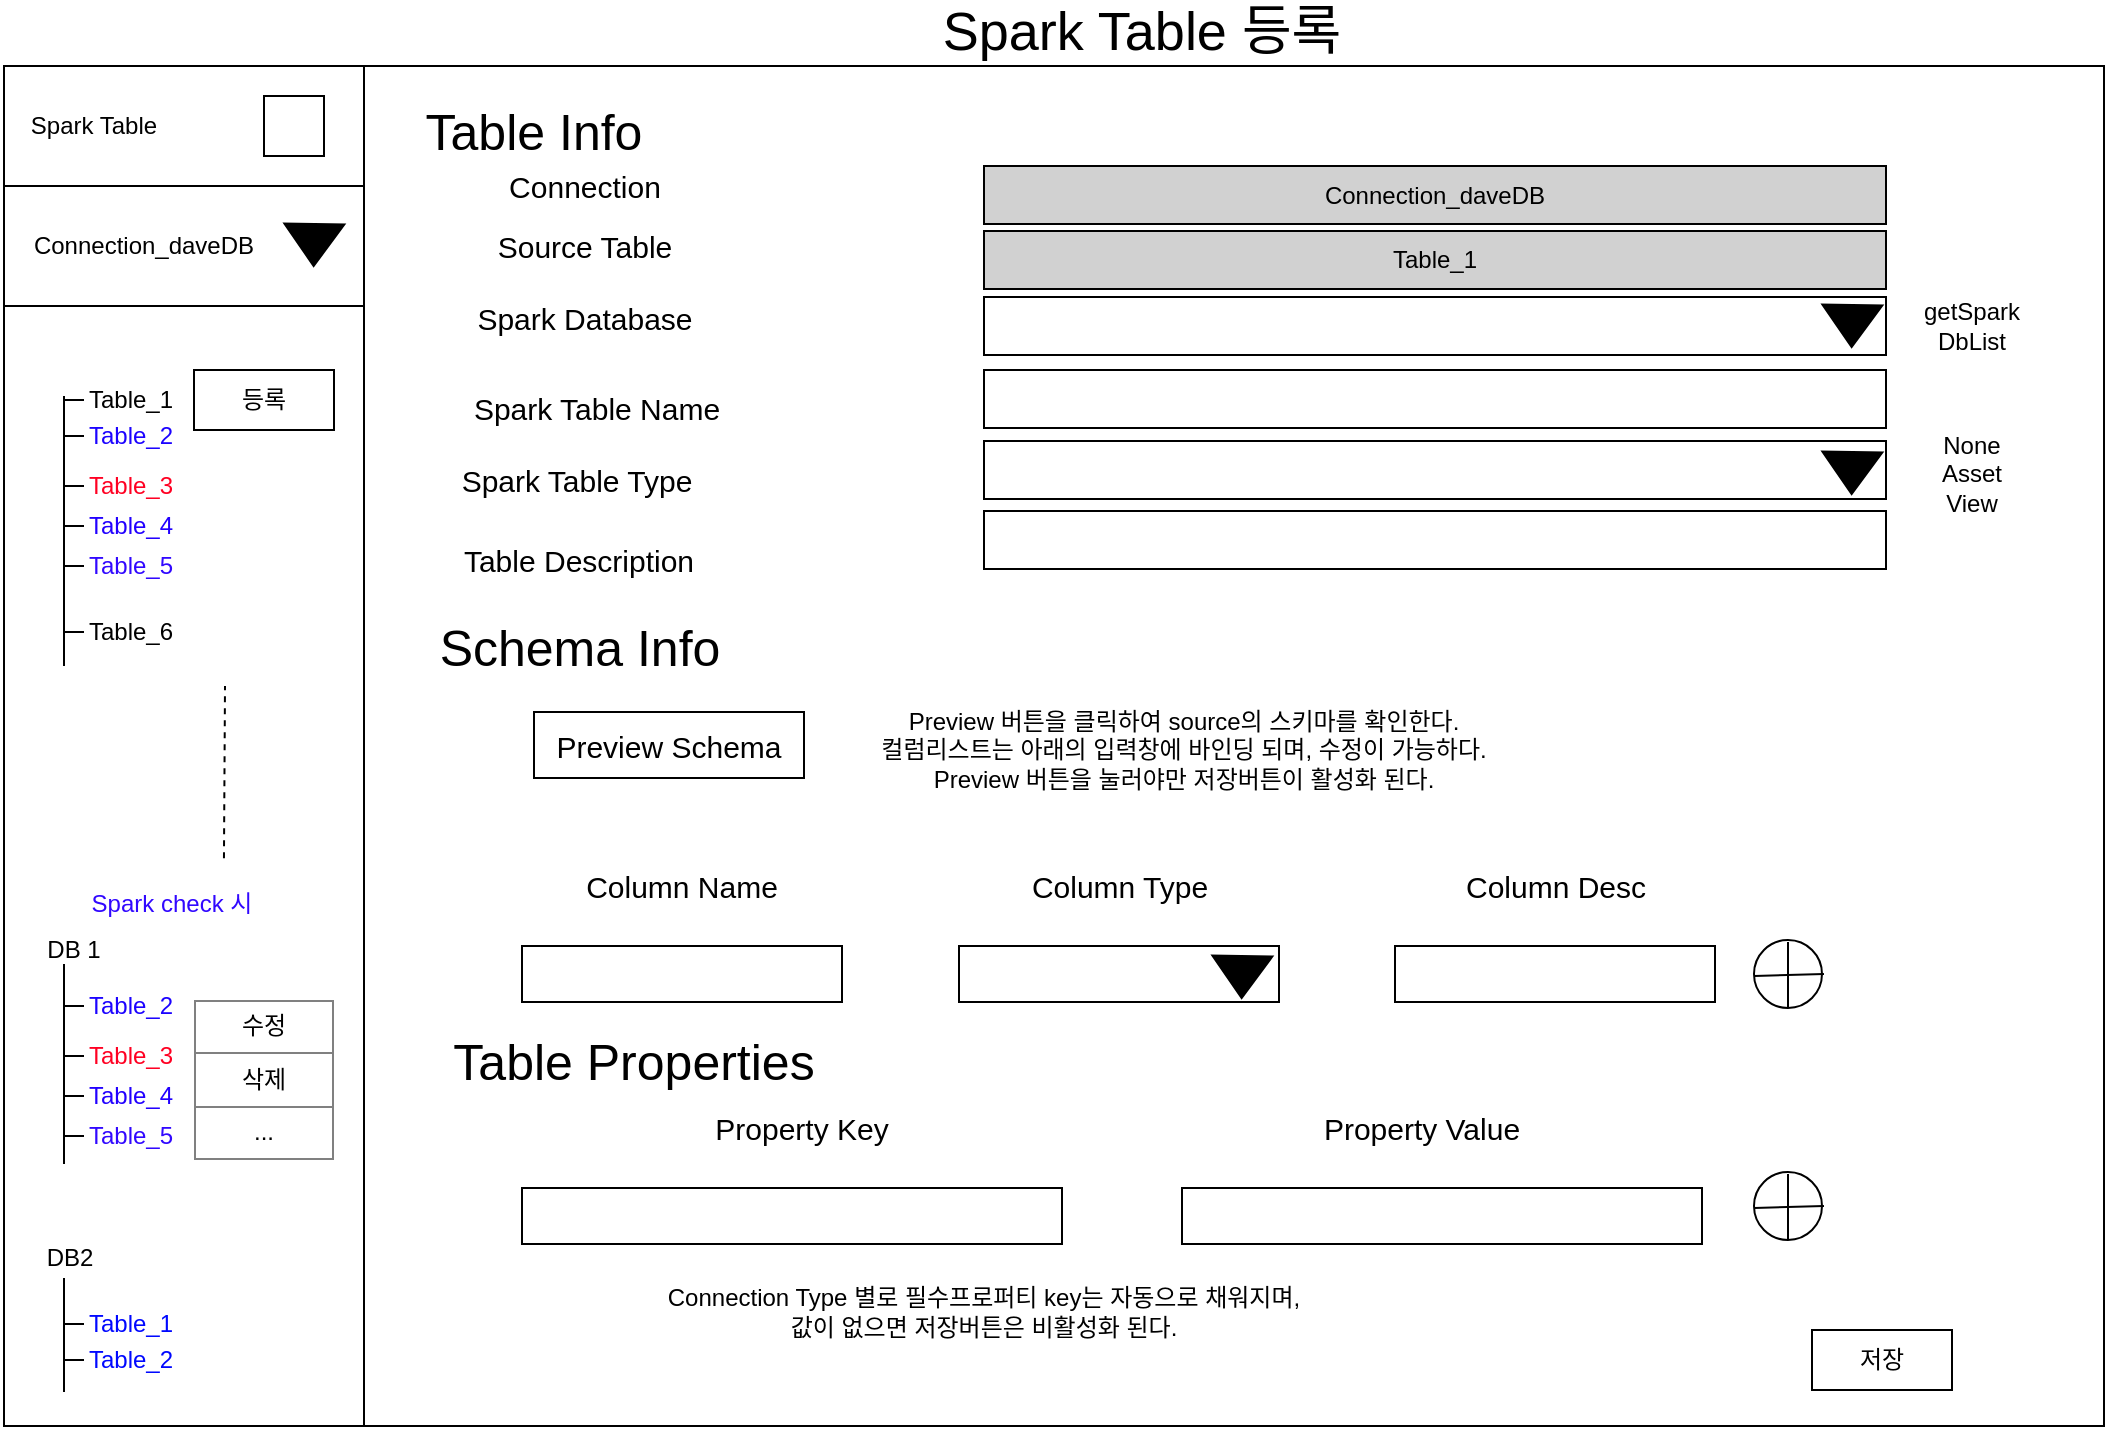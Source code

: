 <mxfile version="11.0.8" type="github"><diagram id="VcOEksBGsvSi2wuD_pa8" name="페이지-1"><mxGraphModel dx="1673" dy="873" grid="1" gridSize="10" guides="1" tooltips="1" connect="1" arrows="1" fold="1" page="1" pageScale="1" pageWidth="1169" pageHeight="827" math="0" shadow="0"><root><mxCell id="0"/><mxCell id="1" parent="0"/><mxCell id="sy0kYTsCmBCCShmFYFWe-44" value="" style="rounded=0;whiteSpace=wrap;html=1;fillColor=#FFFFFF;" parent="1" vertex="1"><mxGeometry x="241" y="57" width="870" height="680" as="geometry"/></mxCell><mxCell id="sy0kYTsCmBCCShmFYFWe-46" value="&lt;font style=&quot;font-size: 25px&quot;&gt;Table Info&lt;/font&gt;" style="text;html=1;strokeColor=none;fillColor=none;align=center;verticalAlign=middle;whiteSpace=wrap;rounded=0;" parent="1" vertex="1"><mxGeometry x="261" y="78.5" width="130" height="20" as="geometry"/></mxCell><mxCell id="sy0kYTsCmBCCShmFYFWe-47" value="&lt;font style=&quot;font-size: 25px&quot;&gt;Schema Info&lt;/font&gt;" style="text;html=1;strokeColor=none;fillColor=none;align=center;verticalAlign=middle;whiteSpace=wrap;rounded=0;" parent="1" vertex="1"><mxGeometry x="263.5" y="337" width="170" height="20" as="geometry"/></mxCell><mxCell id="sy0kYTsCmBCCShmFYFWe-48" value="Spark Table Name" style="text;html=1;strokeColor=none;fillColor=none;align=center;verticalAlign=middle;whiteSpace=wrap;rounded=0;fontSize=15;" parent="1" vertex="1"><mxGeometry x="274" y="218" width="167" height="20" as="geometry"/></mxCell><mxCell id="sy0kYTsCmBCCShmFYFWe-49" value="Table Description" style="text;html=1;strokeColor=none;fillColor=none;align=center;verticalAlign=middle;whiteSpace=wrap;rounded=0;fontSize=15;" parent="1" vertex="1"><mxGeometry x="266" y="294" width="165" height="20" as="geometry"/></mxCell><mxCell id="sy0kYTsCmBCCShmFYFWe-50" value="Spark Database" style="text;html=1;strokeColor=none;fillColor=none;align=center;verticalAlign=middle;whiteSpace=wrap;rounded=0;fontSize=15;" parent="1" vertex="1"><mxGeometry x="273.5" y="172.5" width="155" height="20" as="geometry"/></mxCell><mxCell id="sy0kYTsCmBCCShmFYFWe-51" value="Spark Table Type" style="text;html=1;strokeColor=none;fillColor=none;align=center;verticalAlign=middle;whiteSpace=wrap;rounded=0;fontSize=15;" parent="1" vertex="1"><mxGeometry x="274" y="254" width="147" height="20" as="geometry"/></mxCell><mxCell id="sy0kYTsCmBCCShmFYFWe-52" value="" style="rounded=0;whiteSpace=wrap;html=1;fillColor=#FFFFFF;" parent="1" vertex="1"><mxGeometry x="551" y="172.5" width="451" height="29" as="geometry"/></mxCell><mxCell id="sy0kYTsCmBCCShmFYFWe-53" value="" style="rounded=0;whiteSpace=wrap;html=1;fillColor=#FFFFFF;" parent="1" vertex="1"><mxGeometry x="551" y="209" width="451" height="29" as="geometry"/></mxCell><mxCell id="sy0kYTsCmBCCShmFYFWe-54" value="" style="rounded=0;whiteSpace=wrap;html=1;fillColor=#FFFFFF;" parent="1" vertex="1"><mxGeometry x="551" y="244.5" width="451" height="29" as="geometry"/></mxCell><mxCell id="sy0kYTsCmBCCShmFYFWe-55" value="" style="rounded=0;whiteSpace=wrap;html=1;fillColor=#FFFFFF;" parent="1" vertex="1"><mxGeometry x="551" y="279.5" width="451" height="29" as="geometry"/></mxCell><mxCell id="sy0kYTsCmBCCShmFYFWe-64" value="Spark Table 등록" style="text;html=1;strokeColor=none;fillColor=none;align=center;verticalAlign=middle;whiteSpace=wrap;rounded=0;fontSize=27;" parent="1" vertex="1"><mxGeometry x="270" y="30" width="720" height="20" as="geometry"/></mxCell><mxCell id="-uVNBVg0Fbe6H2lNlG3F-1" value="" style="rounded=0;whiteSpace=wrap;html=1;" vertex="1" parent="1"><mxGeometry x="61" y="177" width="180" height="560" as="geometry"/></mxCell><mxCell id="-uVNBVg0Fbe6H2lNlG3F-2" value="" style="rounded=0;whiteSpace=wrap;html=1;" vertex="1" parent="1"><mxGeometry x="61" y="117" width="180" height="60" as="geometry"/></mxCell><mxCell id="-uVNBVg0Fbe6H2lNlG3F-3" value="" style="verticalLabelPosition=bottom;verticalAlign=top;html=1;shape=mxgraph.basic.acute_triangle;dx=0.5;rotation=-179;fillColor=#000000;" vertex="1" parent="1"><mxGeometry x="201" y="136" width="30" height="21" as="geometry"/></mxCell><mxCell id="-uVNBVg0Fbe6H2lNlG3F-4" value="Connection_daveDB" style="text;html=1;strokeColor=none;fillColor=none;align=center;verticalAlign=middle;whiteSpace=wrap;rounded=0;" vertex="1" parent="1"><mxGeometry x="71" y="137" width="120" height="20" as="geometry"/></mxCell><mxCell id="-uVNBVg0Fbe6H2lNlG3F-5" value="" style="rounded=0;whiteSpace=wrap;html=1;" vertex="1" parent="1"><mxGeometry x="61" y="57" width="180" height="60" as="geometry"/></mxCell><mxCell id="-uVNBVg0Fbe6H2lNlG3F-6" value="Spark Table" style="text;html=1;strokeColor=none;fillColor=none;align=center;verticalAlign=middle;whiteSpace=wrap;rounded=0;" vertex="1" parent="1"><mxGeometry x="71" y="77" width="70" height="20" as="geometry"/></mxCell><mxCell id="-uVNBVg0Fbe6H2lNlG3F-7" value="" style="verticalLabelPosition=bottom;verticalAlign=top;html=1;shape=mxgraph.basic.rect;fillColor=#ffffff;fillColor2=none;strokeColor=#000000;strokeWidth=1;size=20;indent=5;" vertex="1" parent="1"><mxGeometry x="191" y="72" width="30" height="30" as="geometry"/></mxCell><mxCell id="-uVNBVg0Fbe6H2lNlG3F-8" value="" style="endArrow=none;html=1;" edge="1" parent="1"><mxGeometry width="50" height="50" relative="1" as="geometry"><mxPoint x="91" y="357" as="sourcePoint"/><mxPoint x="91" y="222" as="targetPoint"/></mxGeometry></mxCell><mxCell id="-uVNBVg0Fbe6H2lNlG3F-9" value="Table_1" style="text;html=1;strokeColor=none;fillColor=none;align=center;verticalAlign=middle;whiteSpace=wrap;rounded=0;" vertex="1" parent="1"><mxGeometry x="76.5" y="214" width="95" height="20" as="geometry"/></mxCell><mxCell id="-uVNBVg0Fbe6H2lNlG3F-10" value="" style="endArrow=none;html=1;" edge="1" parent="1"><mxGeometry width="50" height="50" relative="1" as="geometry"><mxPoint x="91" y="224" as="sourcePoint"/><mxPoint x="101" y="224" as="targetPoint"/></mxGeometry></mxCell><mxCell id="-uVNBVg0Fbe6H2lNlG3F-11" value="" style="endArrow=none;dashed=1;html=1;exitX=0.611;exitY=0.493;exitDx=0;exitDy=0;exitPerimeter=0;" edge="1" parent="1" source="-uVNBVg0Fbe6H2lNlG3F-1"><mxGeometry width="50" height="50" relative="1" as="geometry"><mxPoint x="121.5" y="417" as="sourcePoint"/><mxPoint x="171.5" y="367" as="targetPoint"/></mxGeometry></mxCell><mxCell id="-uVNBVg0Fbe6H2lNlG3F-12" value="등록" style="rounded=0;whiteSpace=wrap;html=1;fillColor=#FFFFFF;" vertex="1" parent="1"><mxGeometry x="156" y="209" width="70" height="30" as="geometry"/></mxCell><mxCell id="-uVNBVg0Fbe6H2lNlG3F-13" value="&lt;table border=&quot;1&quot; width=&quot;100%&quot; cellpadding=&quot;4&quot; style=&quot;width: 100% ; height: 100% ; border-collapse: collapse&quot;&gt;&lt;tbody&gt;&lt;tr&gt;&lt;th align=&quot;center&quot;&gt;&lt;span style=&quot;font-weight: normal&quot;&gt;수정&lt;/span&gt;&lt;/th&gt;&lt;/tr&gt;&lt;tr&gt;&lt;td align=&quot;center&quot;&gt;삭제&lt;/td&gt;&lt;/tr&gt;&lt;tr&gt;&lt;td align=&quot;center&quot;&gt;...&lt;/td&gt;&lt;/tr&gt;&lt;/tbody&gt;&lt;/table&gt;" style="text;html=1;strokeColor=none;fillColor=#FFFFFF;overflow=fill;" vertex="1" parent="1"><mxGeometry x="156" y="523.5" width="70" height="80" as="geometry"/></mxCell><mxCell id="-uVNBVg0Fbe6H2lNlG3F-14" value="" style="endArrow=none;html=1;" edge="1" parent="1"><mxGeometry width="50" height="50" relative="1" as="geometry"><mxPoint x="91" y="242" as="sourcePoint"/><mxPoint x="101" y="242" as="targetPoint"/></mxGeometry></mxCell><mxCell id="-uVNBVg0Fbe6H2lNlG3F-15" value="Table_2" style="text;html=1;strokeColor=none;fillColor=none;align=center;verticalAlign=middle;whiteSpace=wrap;rounded=0;fontColor=#1C03FF;" vertex="1" parent="1"><mxGeometry x="76.5" y="232" width="95" height="20" as="geometry"/></mxCell><mxCell id="-uVNBVg0Fbe6H2lNlG3F-16" value="" style="endArrow=none;html=1;" edge="1" parent="1"><mxGeometry width="50" height="50" relative="1" as="geometry"><mxPoint x="91" y="267" as="sourcePoint"/><mxPoint x="101" y="267" as="targetPoint"/></mxGeometry></mxCell><mxCell id="-uVNBVg0Fbe6H2lNlG3F-17" value="Table_3" style="text;html=1;strokeColor=none;fillColor=none;align=center;verticalAlign=middle;whiteSpace=wrap;rounded=0;fontColor=#FF0022;" vertex="1" parent="1"><mxGeometry x="76.5" y="257" width="95" height="20" as="geometry"/></mxCell><mxCell id="-uVNBVg0Fbe6H2lNlG3F-18" value="" style="endArrow=none;html=1;" edge="1" parent="1"><mxGeometry width="50" height="50" relative="1" as="geometry"><mxPoint x="91" y="287" as="sourcePoint"/><mxPoint x="101" y="287" as="targetPoint"/></mxGeometry></mxCell><mxCell id="-uVNBVg0Fbe6H2lNlG3F-19" value="Table_4" style="text;html=1;strokeColor=none;fillColor=none;align=center;verticalAlign=middle;whiteSpace=wrap;rounded=0;fontColor=#2200FF;" vertex="1" parent="1"><mxGeometry x="76.5" y="277" width="95" height="20" as="geometry"/></mxCell><mxCell id="-uVNBVg0Fbe6H2lNlG3F-20" value="" style="endArrow=none;html=1;" edge="1" parent="1"><mxGeometry width="50" height="50" relative="1" as="geometry"><mxPoint x="91" y="307" as="sourcePoint"/><mxPoint x="101" y="307" as="targetPoint"/></mxGeometry></mxCell><mxCell id="-uVNBVg0Fbe6H2lNlG3F-21" value="Table_5" style="text;html=1;strokeColor=none;fillColor=none;align=center;verticalAlign=middle;whiteSpace=wrap;rounded=0;fontColor=#3108FF;" vertex="1" parent="1"><mxGeometry x="76.5" y="297" width="95" height="20" as="geometry"/></mxCell><mxCell id="-uVNBVg0Fbe6H2lNlG3F-22" value="DB 1" style="text;html=1;strokeColor=none;fillColor=none;align=center;verticalAlign=middle;whiteSpace=wrap;rounded=0;" vertex="1" parent="1"><mxGeometry x="61" y="489" width="70" height="20" as="geometry"/></mxCell><mxCell id="-uVNBVg0Fbe6H2lNlG3F-23" value="" style="endArrow=none;html=1;" edge="1" parent="1"><mxGeometry width="50" height="50" relative="1" as="geometry"><mxPoint x="91" y="606" as="sourcePoint"/><mxPoint x="91" y="506" as="targetPoint"/></mxGeometry></mxCell><mxCell id="-uVNBVg0Fbe6H2lNlG3F-24" value="" style="endArrow=none;html=1;" edge="1" parent="1"><mxGeometry width="50" height="50" relative="1" as="geometry"><mxPoint x="91" y="527" as="sourcePoint"/><mxPoint x="101" y="527" as="targetPoint"/></mxGeometry></mxCell><mxCell id="-uVNBVg0Fbe6H2lNlG3F-25" value="" style="endArrow=none;html=1;" edge="1" parent="1"><mxGeometry width="50" height="50" relative="1" as="geometry"><mxPoint x="91" y="552" as="sourcePoint"/><mxPoint x="101" y="552" as="targetPoint"/></mxGeometry></mxCell><mxCell id="-uVNBVg0Fbe6H2lNlG3F-26" value="" style="endArrow=none;html=1;" edge="1" parent="1"><mxGeometry width="50" height="50" relative="1" as="geometry"><mxPoint x="91" y="572" as="sourcePoint"/><mxPoint x="101" y="572" as="targetPoint"/></mxGeometry></mxCell><mxCell id="-uVNBVg0Fbe6H2lNlG3F-27" value="" style="endArrow=none;html=1;" edge="1" parent="1"><mxGeometry width="50" height="50" relative="1" as="geometry"><mxPoint x="91" y="592" as="sourcePoint"/><mxPoint x="101" y="592" as="targetPoint"/></mxGeometry></mxCell><mxCell id="-uVNBVg0Fbe6H2lNlG3F-28" value="Table_2" style="text;html=1;strokeColor=none;fillColor=none;align=center;verticalAlign=middle;whiteSpace=wrap;rounded=0;fontColor=#1C03FF;" vertex="1" parent="1"><mxGeometry x="76.5" y="517" width="95" height="20" as="geometry"/></mxCell><mxCell id="-uVNBVg0Fbe6H2lNlG3F-29" value="Table_3" style="text;html=1;strokeColor=none;fillColor=none;align=center;verticalAlign=middle;whiteSpace=wrap;rounded=0;fontColor=#FF0022;" vertex="1" parent="1"><mxGeometry x="76.5" y="542" width="95" height="20" as="geometry"/></mxCell><mxCell id="-uVNBVg0Fbe6H2lNlG3F-30" value="Table_4" style="text;html=1;strokeColor=none;fillColor=none;align=center;verticalAlign=middle;whiteSpace=wrap;rounded=0;fontColor=#2200FF;" vertex="1" parent="1"><mxGeometry x="76.5" y="562" width="95" height="20" as="geometry"/></mxCell><mxCell id="-uVNBVg0Fbe6H2lNlG3F-31" value="Table_5" style="text;html=1;strokeColor=none;fillColor=none;align=center;verticalAlign=middle;whiteSpace=wrap;rounded=0;fontColor=#3108FF;" vertex="1" parent="1"><mxGeometry x="76.5" y="582" width="95" height="20" as="geometry"/></mxCell><mxCell id="-uVNBVg0Fbe6H2lNlG3F-32" value="Spark check 시" style="text;html=1;strokeColor=none;fillColor=none;align=center;verticalAlign=middle;whiteSpace=wrap;rounded=0;fontColor=#3108FF;" vertex="1" parent="1"><mxGeometry x="100" y="466" width="90" height="20" as="geometry"/></mxCell><mxCell id="-uVNBVg0Fbe6H2lNlG3F-33" value="Table_6" style="text;html=1;strokeColor=none;fillColor=none;align=center;verticalAlign=middle;whiteSpace=wrap;rounded=0;" vertex="1" parent="1"><mxGeometry x="76.5" y="330" width="95" height="20" as="geometry"/></mxCell><mxCell id="-uVNBVg0Fbe6H2lNlG3F-34" value="" style="endArrow=none;html=1;" edge="1" parent="1"><mxGeometry width="50" height="50" relative="1" as="geometry"><mxPoint x="91" y="340" as="sourcePoint"/><mxPoint x="101" y="340" as="targetPoint"/></mxGeometry></mxCell><mxCell id="-uVNBVg0Fbe6H2lNlG3F-35" value="DB2" style="text;html=1;strokeColor=none;fillColor=none;align=center;verticalAlign=middle;whiteSpace=wrap;rounded=0;" vertex="1" parent="1"><mxGeometry x="59" y="643" width="70" height="20" as="geometry"/></mxCell><mxCell id="-uVNBVg0Fbe6H2lNlG3F-36" value="" style="endArrow=none;html=1;" edge="1" parent="1"><mxGeometry width="50" height="50" relative="1" as="geometry"><mxPoint x="91" y="720" as="sourcePoint"/><mxPoint x="91" y="663" as="targetPoint"/></mxGeometry></mxCell><mxCell id="-uVNBVg0Fbe6H2lNlG3F-37" value="" style="endArrow=none;html=1;" edge="1" parent="1"><mxGeometry width="50" height="50" relative="1" as="geometry"><mxPoint x="91" y="686" as="sourcePoint"/><mxPoint x="101" y="686" as="targetPoint"/></mxGeometry></mxCell><mxCell id="-uVNBVg0Fbe6H2lNlG3F-38" value="" style="endArrow=none;html=1;" edge="1" parent="1"><mxGeometry width="50" height="50" relative="1" as="geometry"><mxPoint x="91" y="704" as="sourcePoint"/><mxPoint x="101" y="704" as="targetPoint"/></mxGeometry></mxCell><mxCell id="-uVNBVg0Fbe6H2lNlG3F-39" value="Table_1" style="text;html=1;strokeColor=none;fillColor=none;align=center;verticalAlign=middle;whiteSpace=wrap;rounded=0;fontColor=#0008FF;" vertex="1" parent="1"><mxGeometry x="76.5" y="676" width="95" height="20" as="geometry"/></mxCell><mxCell id="-uVNBVg0Fbe6H2lNlG3F-40" value="Table_2" style="text;html=1;strokeColor=none;fillColor=none;align=center;verticalAlign=middle;whiteSpace=wrap;rounded=0;fontColor=#0008FF;" vertex="1" parent="1"><mxGeometry x="76.5" y="694" width="95" height="20" as="geometry"/></mxCell><mxCell id="-uVNBVg0Fbe6H2lNlG3F-42" value="" style="verticalLabelPosition=bottom;verticalAlign=top;html=1;shape=mxgraph.basic.acute_triangle;dx=0.5;rotation=-179;fillColor=#000000;" vertex="1" parent="1"><mxGeometry x="970" y="176.5" width="30" height="21" as="geometry"/></mxCell><mxCell id="-uVNBVg0Fbe6H2lNlG3F-43" value="None&lt;br&gt;Asset&lt;br&gt;View" style="text;html=1;strokeColor=none;fillColor=none;align=center;verticalAlign=middle;whiteSpace=wrap;rounded=0;" vertex="1" parent="1"><mxGeometry x="1010" y="235" width="70" height="51" as="geometry"/></mxCell><mxCell id="-uVNBVg0Fbe6H2lNlG3F-44" value="" style="verticalLabelPosition=bottom;verticalAlign=top;html=1;shape=mxgraph.basic.acute_triangle;dx=0.5;rotation=-179;fillColor=#000000;" vertex="1" parent="1"><mxGeometry x="970" y="250" width="30" height="21" as="geometry"/></mxCell><mxCell id="-uVNBVg0Fbe6H2lNlG3F-45" value="Column Name" style="text;html=1;strokeColor=none;fillColor=none;align=center;verticalAlign=middle;whiteSpace=wrap;rounded=0;fontSize=15;" vertex="1" parent="1"><mxGeometry x="340" y="457" width="120" height="20" as="geometry"/></mxCell><mxCell id="-uVNBVg0Fbe6H2lNlG3F-46" value="Column Type" style="text;html=1;strokeColor=none;fillColor=none;align=center;verticalAlign=middle;whiteSpace=wrap;rounded=0;fontSize=15;" vertex="1" parent="1"><mxGeometry x="558.5" y="457" width="120" height="20" as="geometry"/></mxCell><mxCell id="-uVNBVg0Fbe6H2lNlG3F-47" value="Column Desc" style="text;html=1;strokeColor=none;fillColor=none;align=center;verticalAlign=middle;whiteSpace=wrap;rounded=0;fontSize=15;" vertex="1" parent="1"><mxGeometry x="776.5" y="457" width="120" height="20" as="geometry"/></mxCell><mxCell id="-uVNBVg0Fbe6H2lNlG3F-48" value="" style="rounded=0;whiteSpace=wrap;html=1;" vertex="1" parent="1"><mxGeometry x="320" y="497" width="160" height="28" as="geometry"/></mxCell><mxCell id="-uVNBVg0Fbe6H2lNlG3F-50" value="" style="rounded=0;whiteSpace=wrap;html=1;" vertex="1" parent="1"><mxGeometry x="756.5" y="497" width="160" height="28" as="geometry"/></mxCell><mxCell id="-uVNBVg0Fbe6H2lNlG3F-51" value="" style="rounded=0;whiteSpace=wrap;html=1;" vertex="1" parent="1"><mxGeometry x="538.5" y="497" width="160" height="28" as="geometry"/></mxCell><mxCell id="-uVNBVg0Fbe6H2lNlG3F-52" value="" style="verticalLabelPosition=bottom;verticalAlign=top;html=1;shape=mxgraph.basic.acute_triangle;dx=0.5;rotation=-179;fillColor=#000000;" vertex="1" parent="1"><mxGeometry x="665" y="502" width="30" height="21" as="geometry"/></mxCell><mxCell id="-uVNBVg0Fbe6H2lNlG3F-57" value="&lt;font style=&quot;font-size: 25px&quot;&gt;Table Properties&lt;/font&gt;" style="text;html=1;strokeColor=none;fillColor=none;align=center;verticalAlign=middle;whiteSpace=wrap;rounded=0;" vertex="1" parent="1"><mxGeometry x="262" y="544" width="228" height="20" as="geometry"/></mxCell><mxCell id="-uVNBVg0Fbe6H2lNlG3F-58" value="Property Key" style="text;html=1;strokeColor=none;fillColor=none;align=center;verticalAlign=middle;whiteSpace=wrap;rounded=0;fontSize=15;" vertex="1" parent="1"><mxGeometry x="400" y="578" width="120" height="20" as="geometry"/></mxCell><mxCell id="-uVNBVg0Fbe6H2lNlG3F-59" value="" style="rounded=0;whiteSpace=wrap;html=1;" vertex="1" parent="1"><mxGeometry x="320" y="618" width="270" height="28" as="geometry"/></mxCell><mxCell id="-uVNBVg0Fbe6H2lNlG3F-60" value="Property Value" style="text;html=1;strokeColor=none;fillColor=none;align=center;verticalAlign=middle;whiteSpace=wrap;rounded=0;fontSize=15;" vertex="1" parent="1"><mxGeometry x="710" y="578" width="120" height="20" as="geometry"/></mxCell><mxCell id="-uVNBVg0Fbe6H2lNlG3F-61" value="" style="rounded=0;whiteSpace=wrap;html=1;" vertex="1" parent="1"><mxGeometry x="650" y="618" width="260" height="28" as="geometry"/></mxCell><mxCell id="-uVNBVg0Fbe6H2lNlG3F-66" value="" style="group" vertex="1" connectable="0" parent="1"><mxGeometry x="936" y="494" width="34" height="34" as="geometry"/></mxCell><mxCell id="-uVNBVg0Fbe6H2lNlG3F-53" value="" style="ellipse;whiteSpace=wrap;html=1;aspect=fixed;" vertex="1" parent="-uVNBVg0Fbe6H2lNlG3F-66"><mxGeometry width="34" height="34" as="geometry"/></mxCell><mxCell id="-uVNBVg0Fbe6H2lNlG3F-54" value="" style="endArrow=none;html=1;entryX=0.5;entryY=0.029;entryDx=0;entryDy=0;entryPerimeter=0;exitX=0.5;exitY=1;exitDx=0;exitDy=0;exitPerimeter=0;" edge="1" parent="-uVNBVg0Fbe6H2lNlG3F-66" source="-uVNBVg0Fbe6H2lNlG3F-53" target="-uVNBVg0Fbe6H2lNlG3F-53"><mxGeometry width="50" height="50" relative="1" as="geometry"><mxPoint x="-396" y="113" as="sourcePoint"/><mxPoint x="-346" y="63" as="targetPoint"/></mxGeometry></mxCell><mxCell id="-uVNBVg0Fbe6H2lNlG3F-55" value="" style="endArrow=none;html=1;entryX=1.029;entryY=0.5;entryDx=0;entryDy=0;entryPerimeter=0;exitX=0.005;exitY=0.529;exitDx=0;exitDy=0;exitPerimeter=0;" edge="1" parent="-uVNBVg0Fbe6H2lNlG3F-66" source="-uVNBVg0Fbe6H2lNlG3F-53" target="-uVNBVg0Fbe6H2lNlG3F-53"><mxGeometry width="50" height="50" relative="1" as="geometry"><mxPoint x="-326.0" y="103.0" as="sourcePoint"/><mxPoint x="-326.0" y="69.986" as="targetPoint"/></mxGeometry></mxCell><mxCell id="-uVNBVg0Fbe6H2lNlG3F-68" value="" style="group" vertex="1" connectable="0" parent="1"><mxGeometry x="936" y="610" width="34" height="34" as="geometry"/></mxCell><mxCell id="-uVNBVg0Fbe6H2lNlG3F-69" value="" style="ellipse;whiteSpace=wrap;html=1;aspect=fixed;" vertex="1" parent="-uVNBVg0Fbe6H2lNlG3F-68"><mxGeometry width="34" height="34" as="geometry"/></mxCell><mxCell id="-uVNBVg0Fbe6H2lNlG3F-70" value="" style="endArrow=none;html=1;entryX=0.5;entryY=0.029;entryDx=0;entryDy=0;entryPerimeter=0;exitX=0.5;exitY=1;exitDx=0;exitDy=0;exitPerimeter=0;" edge="1" parent="-uVNBVg0Fbe6H2lNlG3F-68" source="-uVNBVg0Fbe6H2lNlG3F-69" target="-uVNBVg0Fbe6H2lNlG3F-69"><mxGeometry width="50" height="50" relative="1" as="geometry"><mxPoint x="-396" y="113" as="sourcePoint"/><mxPoint x="-346" y="63" as="targetPoint"/></mxGeometry></mxCell><mxCell id="-uVNBVg0Fbe6H2lNlG3F-71" value="" style="endArrow=none;html=1;entryX=1.029;entryY=0.5;entryDx=0;entryDy=0;entryPerimeter=0;exitX=0.005;exitY=0.529;exitDx=0;exitDy=0;exitPerimeter=0;" edge="1" parent="-uVNBVg0Fbe6H2lNlG3F-68" source="-uVNBVg0Fbe6H2lNlG3F-69" target="-uVNBVg0Fbe6H2lNlG3F-69"><mxGeometry width="50" height="50" relative="1" as="geometry"><mxPoint x="-326.0" y="103.0" as="sourcePoint"/><mxPoint x="-326.0" y="69.986" as="targetPoint"/></mxGeometry></mxCell><mxCell id="-uVNBVg0Fbe6H2lNlG3F-73" value="Preview 버튼을 클릭하여 source의 스키마를 확인한다.&lt;br&gt;컬럼리스트는 아래의 입력창에 바인딩 되며, 수정이 가능하다.&lt;br&gt;Preview 버튼을 눌러야만 저장버튼이 활성화 된다." style="text;html=1;strokeColor=none;fillColor=none;align=center;verticalAlign=middle;whiteSpace=wrap;rounded=0;" vertex="1" parent="1"><mxGeometry x="492" y="346" width="318" height="105" as="geometry"/></mxCell><mxCell id="-uVNBVg0Fbe6H2lNlG3F-77" value="Preview Schema" style="rounded=0;whiteSpace=wrap;html=1;fontSize=15;" vertex="1" parent="1"><mxGeometry x="326" y="380" width="135" height="33" as="geometry"/></mxCell><mxCell id="-uVNBVg0Fbe6H2lNlG3F-78" value="Connection" style="text;html=1;strokeColor=none;fillColor=none;align=center;verticalAlign=middle;whiteSpace=wrap;rounded=0;fontSize=15;" vertex="1" parent="1"><mxGeometry x="273.5" y="107" width="155" height="20" as="geometry"/></mxCell><mxCell id="-uVNBVg0Fbe6H2lNlG3F-79" value="Connection_daveDB" style="rounded=0;whiteSpace=wrap;html=1;fillColor=#D1D1D1;" vertex="1" parent="1"><mxGeometry x="551" y="107" width="451" height="29" as="geometry"/></mxCell><mxCell id="-uVNBVg0Fbe6H2lNlG3F-82" value="Source Table" style="text;html=1;strokeColor=none;fillColor=none;align=center;verticalAlign=middle;whiteSpace=wrap;rounded=0;fontSize=15;" vertex="1" parent="1"><mxGeometry x="273.5" y="136.5" width="155" height="20" as="geometry"/></mxCell><mxCell id="-uVNBVg0Fbe6H2lNlG3F-83" value="Table_1" style="rounded=0;whiteSpace=wrap;html=1;fillColor=#D1D1D1;" vertex="1" parent="1"><mxGeometry x="551" y="139.5" width="451" height="29" as="geometry"/></mxCell><mxCell id="-uVNBVg0Fbe6H2lNlG3F-84" value="저장" style="rounded=0;whiteSpace=wrap;html=1;fillColor=#FFFFFF;" vertex="1" parent="1"><mxGeometry x="965" y="689" width="70" height="30" as="geometry"/></mxCell><mxCell id="-uVNBVg0Fbe6H2lNlG3F-85" value="Connection Type 별로 필수프로퍼티 key는 자동으로 채워지며, 값이 없으면 저장버튼은 비활성화 된다." style="text;html=1;strokeColor=none;fillColor=none;align=center;verticalAlign=middle;whiteSpace=wrap;rounded=0;" vertex="1" parent="1"><mxGeometry x="386" y="646" width="330" height="68" as="geometry"/></mxCell><mxCell id="-uVNBVg0Fbe6H2lNlG3F-86" value="getSpark&lt;br&gt;DbList" style="text;html=1;strokeColor=none;fillColor=none;align=center;verticalAlign=middle;whiteSpace=wrap;rounded=0;" vertex="1" parent="1"><mxGeometry x="1010" y="161.5" width="70" height="51" as="geometry"/></mxCell></root></mxGraphModel></diagram></mxfile>